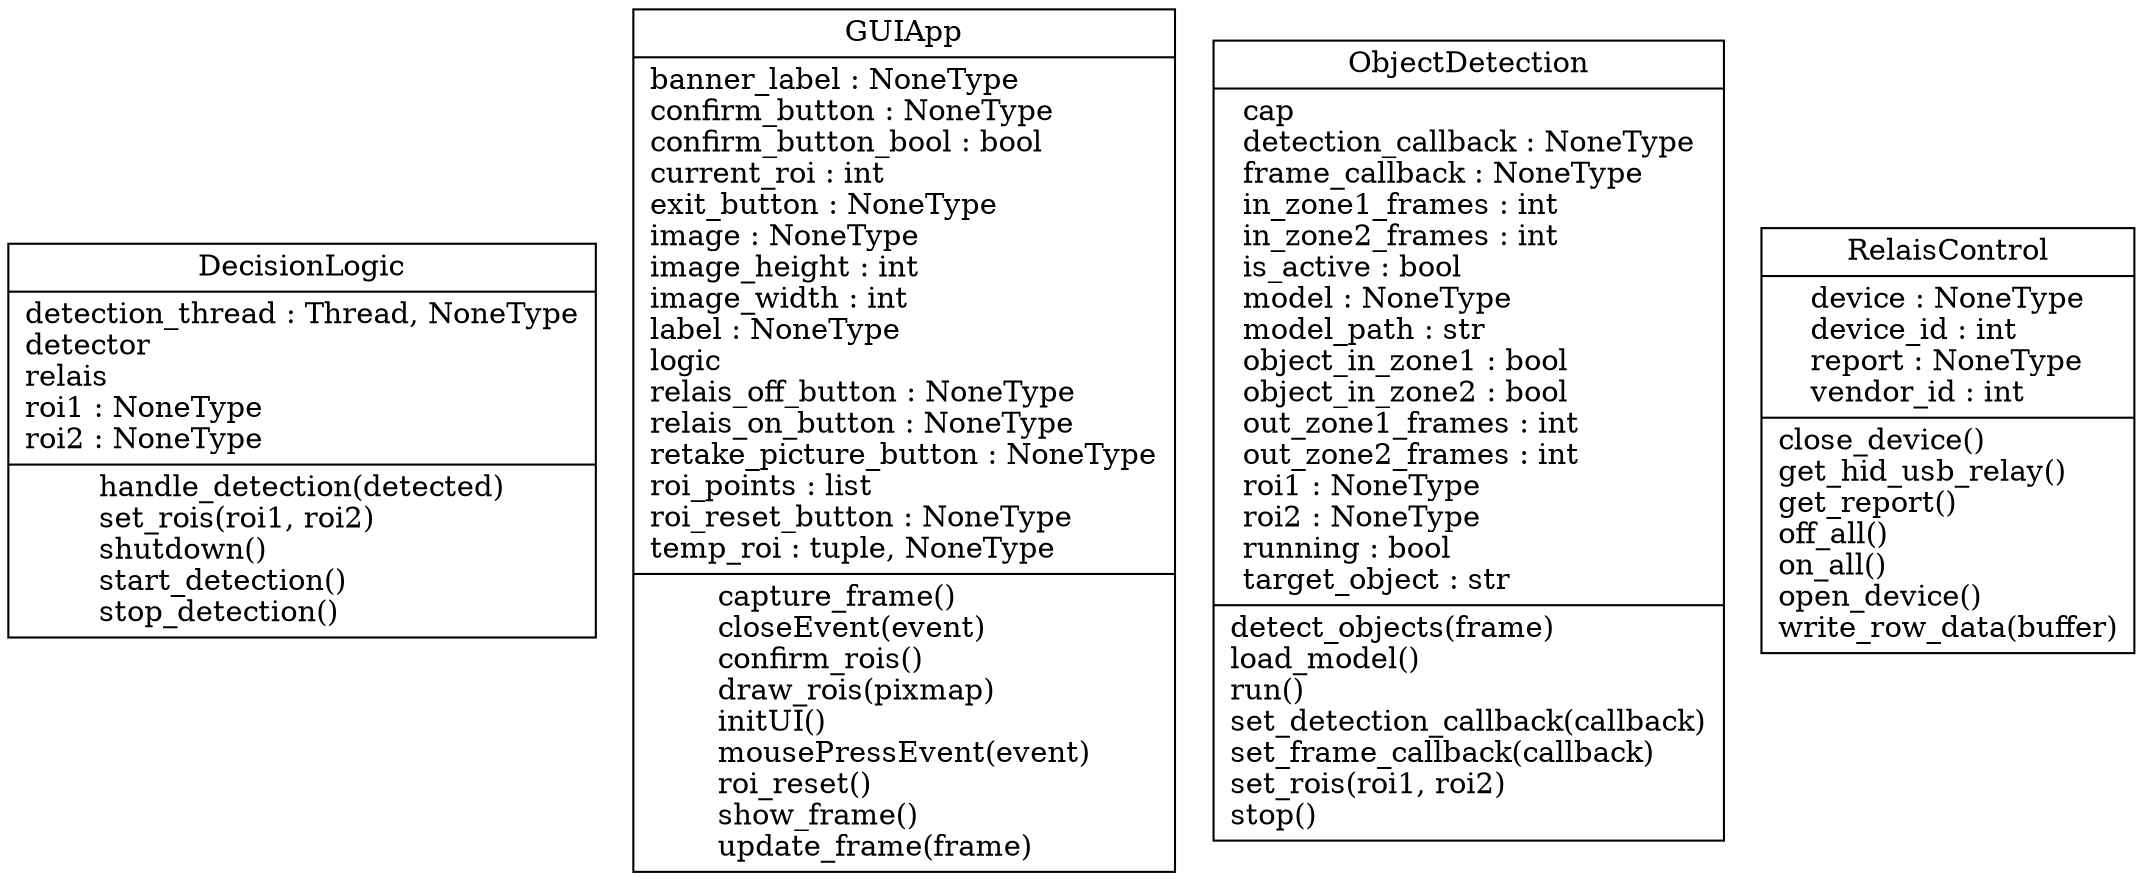 digraph "classes_Keye_Laptop" {
rankdir=BT
charset="utf-8"
"Keye_Laptop.decision_logic.DecisionLogic" [color="black", fontcolor="black", label=<{DecisionLogic|detection_thread : Thread, NoneType<br ALIGN="LEFT"/>detector<br ALIGN="LEFT"/>relais<br ALIGN="LEFT"/>roi1 : NoneType<br ALIGN="LEFT"/>roi2 : NoneType<br ALIGN="LEFT"/>|handle_detection(detected)<br ALIGN="LEFT"/>set_rois(roi1, roi2)<br ALIGN="LEFT"/>shutdown()<br ALIGN="LEFT"/>start_detection()<br ALIGN="LEFT"/>stop_detection()<br ALIGN="LEFT"/>}>, shape="record", style="solid"];
"Keye_Laptop.GUI.GUIApp" [color="black", fontcolor="black", label=<{GUIApp|banner_label : NoneType<br ALIGN="LEFT"/>confirm_button : NoneType<br ALIGN="LEFT"/>confirm_button_bool : bool<br ALIGN="LEFT"/>current_roi : int<br ALIGN="LEFT"/>exit_button : NoneType<br ALIGN="LEFT"/>image : NoneType<br ALIGN="LEFT"/>image_height : int<br ALIGN="LEFT"/>image_width : int<br ALIGN="LEFT"/>label : NoneType<br ALIGN="LEFT"/>logic<br ALIGN="LEFT"/>relais_off_button : NoneType<br ALIGN="LEFT"/>relais_on_button : NoneType<br ALIGN="LEFT"/>retake_picture_button : NoneType<br ALIGN="LEFT"/>roi_points : list<br ALIGN="LEFT"/>roi_reset_button : NoneType<br ALIGN="LEFT"/>temp_roi : tuple, NoneType<br ALIGN="LEFT"/>|capture_frame()<br ALIGN="LEFT"/>closeEvent(event)<br ALIGN="LEFT"/>confirm_rois()<br ALIGN="LEFT"/>draw_rois(pixmap)<br ALIGN="LEFT"/>initUI()<br ALIGN="LEFT"/>mousePressEvent(event)<br ALIGN="LEFT"/>roi_reset()<br ALIGN="LEFT"/>show_frame()<br ALIGN="LEFT"/>update_frame(frame)<br ALIGN="LEFT"/>}>, shape="record", style="solid"];
"Keye_Laptop.keye_detection.ObjectDetection" [color="black", fontcolor="black", label=<{ObjectDetection|cap<br ALIGN="LEFT"/>detection_callback : NoneType<br ALIGN="LEFT"/>frame_callback : NoneType<br ALIGN="LEFT"/>in_zone1_frames : int<br ALIGN="LEFT"/>in_zone2_frames : int<br ALIGN="LEFT"/>is_active : bool<br ALIGN="LEFT"/>model : NoneType<br ALIGN="LEFT"/>model_path : str<br ALIGN="LEFT"/>object_in_zone1 : bool<br ALIGN="LEFT"/>object_in_zone2 : bool<br ALIGN="LEFT"/>out_zone1_frames : int<br ALIGN="LEFT"/>out_zone2_frames : int<br ALIGN="LEFT"/>roi1 : NoneType<br ALIGN="LEFT"/>roi2 : NoneType<br ALIGN="LEFT"/>running : bool<br ALIGN="LEFT"/>target_object : str<br ALIGN="LEFT"/>|detect_objects(frame)<br ALIGN="LEFT"/>load_model()<br ALIGN="LEFT"/>run()<br ALIGN="LEFT"/>set_detection_callback(callback)<br ALIGN="LEFT"/>set_frame_callback(callback)<br ALIGN="LEFT"/>set_rois(roi1, roi2)<br ALIGN="LEFT"/>stop()<br ALIGN="LEFT"/>}>, shape="record", style="solid"];
"Keye_Laptop.relaiscontrol.RelaisControl" [color="black", fontcolor="black", label=<{RelaisControl|device : NoneType<br ALIGN="LEFT"/>device_id : int<br ALIGN="LEFT"/>report : NoneType<br ALIGN="LEFT"/>vendor_id : int<br ALIGN="LEFT"/>|close_device()<br ALIGN="LEFT"/>get_hid_usb_relay()<br ALIGN="LEFT"/>get_report()<br ALIGN="LEFT"/>off_all()<br ALIGN="LEFT"/>on_all()<br ALIGN="LEFT"/>open_device()<br ALIGN="LEFT"/>write_row_data(buffer)<br ALIGN="LEFT"/>}>, shape="record", style="solid"];
}
